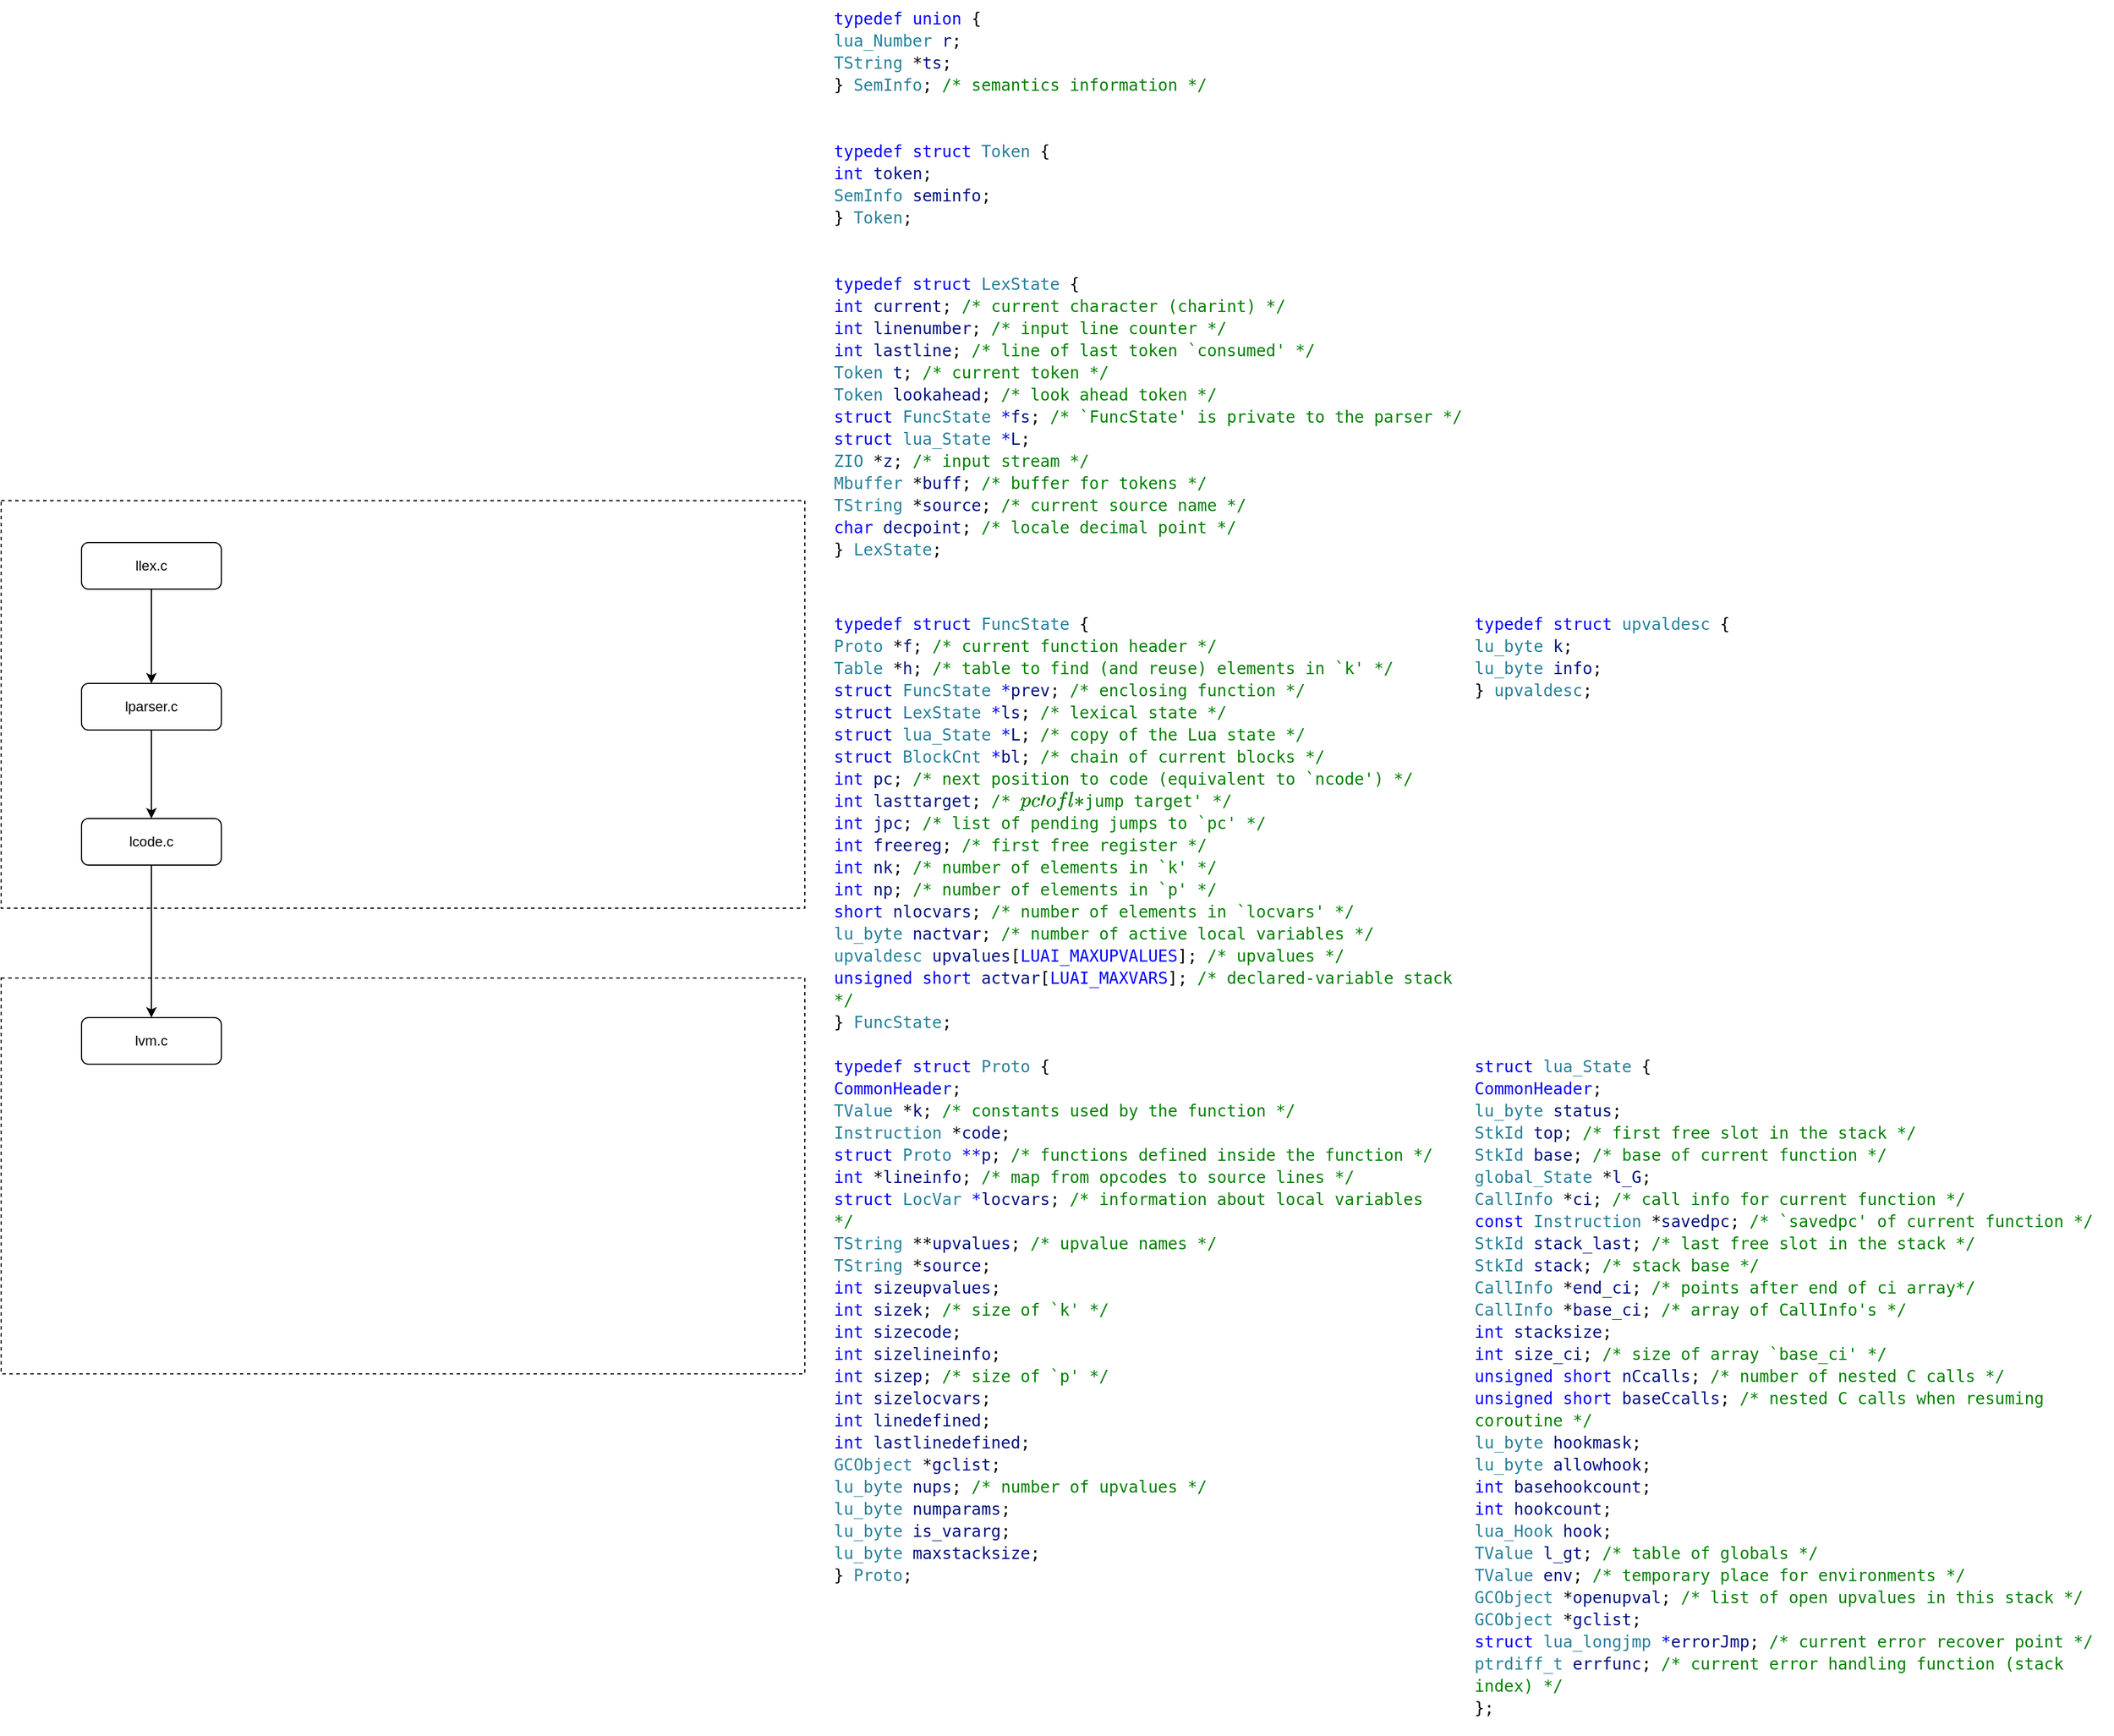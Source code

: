 <mxfile version="16.1.2" type="github">
  <diagram id="C5RBs43oDa-KdzZeNtuy" name="Page-1">
    <mxGraphModel dx="1683" dy="1909" grid="1" gridSize="10" guides="1" tooltips="1" connect="1" arrows="1" fold="1" page="1" pageScale="1" pageWidth="827" pageHeight="1169" math="0" shadow="0">
      <root>
        <mxCell id="WIyWlLk6GJQsqaUBKTNV-0" />
        <mxCell id="WIyWlLk6GJQsqaUBKTNV-1" parent="WIyWlLk6GJQsqaUBKTNV-0" />
        <mxCell id="2lAvKOUMsd0BDo9AGA82-0" value="" style="rounded=0;whiteSpace=wrap;html=1;dashed=1;fontSize=12;" vertex="1" parent="WIyWlLk6GJQsqaUBKTNV-1">
          <mxGeometry x="137" y="400" width="690" height="340" as="geometry" />
        </mxCell>
        <mxCell id="2lAvKOUMsd0BDo9AGA82-1" value="" style="rounded=0;whiteSpace=wrap;html=1;dashed=1;fontSize=12;" vertex="1" parent="WIyWlLk6GJQsqaUBKTNV-1">
          <mxGeometry x="137" y="-10" width="690" height="350" as="geometry" />
        </mxCell>
        <mxCell id="2lAvKOUMsd0BDo9AGA82-2" value="" style="edgeStyle=orthogonalEdgeStyle;rounded=0;orthogonalLoop=1;jettySize=auto;html=1;" edge="1" parent="WIyWlLk6GJQsqaUBKTNV-1" source="2lAvKOUMsd0BDo9AGA82-3" target="2lAvKOUMsd0BDo9AGA82-7">
          <mxGeometry relative="1" as="geometry" />
        </mxCell>
        <mxCell id="2lAvKOUMsd0BDo9AGA82-3" value="lparser.c" style="rounded=1;whiteSpace=wrap;html=1;fontSize=12;glass=0;strokeWidth=1;shadow=0;" vertex="1" parent="WIyWlLk6GJQsqaUBKTNV-1">
          <mxGeometry x="206" y="147" width="120" height="40" as="geometry" />
        </mxCell>
        <mxCell id="2lAvKOUMsd0BDo9AGA82-4" value="" style="edgeStyle=orthogonalEdgeStyle;rounded=0;orthogonalLoop=1;jettySize=auto;html=1;" edge="1" parent="WIyWlLk6GJQsqaUBKTNV-1" source="2lAvKOUMsd0BDo9AGA82-5" target="2lAvKOUMsd0BDo9AGA82-3">
          <mxGeometry relative="1" as="geometry" />
        </mxCell>
        <mxCell id="2lAvKOUMsd0BDo9AGA82-5" value="llex.c" style="rounded=1;whiteSpace=wrap;html=1;fontSize=12;glass=0;strokeWidth=1;shadow=0;" vertex="1" parent="WIyWlLk6GJQsqaUBKTNV-1">
          <mxGeometry x="206" y="26" width="120" height="40" as="geometry" />
        </mxCell>
        <mxCell id="2lAvKOUMsd0BDo9AGA82-6" value="" style="edgeStyle=orthogonalEdgeStyle;rounded=0;orthogonalLoop=1;jettySize=auto;html=1;" edge="1" parent="WIyWlLk6GJQsqaUBKTNV-1" source="2lAvKOUMsd0BDo9AGA82-7" target="2lAvKOUMsd0BDo9AGA82-9">
          <mxGeometry relative="1" as="geometry" />
        </mxCell>
        <mxCell id="2lAvKOUMsd0BDo9AGA82-7" value="lcode.c" style="rounded=1;whiteSpace=wrap;html=1;fontSize=12;glass=0;strokeWidth=1;shadow=0;" vertex="1" parent="WIyWlLk6GJQsqaUBKTNV-1">
          <mxGeometry x="206" y="263" width="120" height="40" as="geometry" />
        </mxCell>
        <mxCell id="2lAvKOUMsd0BDo9AGA82-9" value="lvm.c" style="rounded=1;whiteSpace=wrap;html=1;fontSize=12;glass=0;strokeWidth=1;shadow=0;" vertex="1" parent="WIyWlLk6GJQsqaUBKTNV-1">
          <mxGeometry x="206" y="434" width="120" height="40" as="geometry" />
        </mxCell>
        <mxCell id="2lAvKOUMsd0BDo9AGA82-21" value="&lt;meta charset=&quot;utf-8&quot;&gt;&lt;div style=&quot;color: rgb(0, 0, 0); background-color: rgb(255, 255, 255); font-family: &amp;quot;droid sans mono&amp;quot;, monospace, monospace, &amp;quot;droid sans fallback&amp;quot;; font-weight: normal; font-size: 14px; line-height: 19px;&quot;&gt;&lt;div&gt;&lt;span style=&quot;color: #0000ff&quot;&gt;typedef&lt;/span&gt;&lt;span style=&quot;color: #000000&quot;&gt; &lt;/span&gt;&lt;span style=&quot;color: #0000ff&quot;&gt;union&lt;/span&gt;&lt;span style=&quot;color: #000000&quot;&gt; {&lt;/span&gt;&lt;/div&gt;&lt;div&gt;&lt;span style=&quot;color: #000000&quot;&gt;  &lt;/span&gt;&lt;span style=&quot;color: #267f99&quot;&gt;lua_Number&lt;/span&gt;&lt;span style=&quot;color: #000000&quot;&gt; &lt;/span&gt;&lt;span style=&quot;color: #001080&quot;&gt;r&lt;/span&gt;&lt;span style=&quot;color: #000000&quot;&gt;;&lt;/span&gt;&lt;/div&gt;&lt;div&gt;&lt;span style=&quot;color: #000000&quot;&gt;  &lt;/span&gt;&lt;span style=&quot;color: #267f99&quot;&gt;TString&lt;/span&gt;&lt;span style=&quot;color: #000000&quot;&gt; *&lt;/span&gt;&lt;span style=&quot;color: #001080&quot;&gt;ts&lt;/span&gt;&lt;span style=&quot;color: #000000&quot;&gt;;&lt;/span&gt;&lt;/div&gt;&lt;div&gt;&lt;span style=&quot;color: #000000&quot;&gt;} &lt;/span&gt;&lt;span style=&quot;color: #267f99&quot;&gt;SemInfo&lt;/span&gt;&lt;span style=&quot;color: #000000&quot;&gt;;&lt;/span&gt;&lt;span style=&quot;color: #008000&quot;&gt;  /* semantics information */&lt;/span&gt;&lt;/div&gt;&lt;br&gt;&lt;br&gt;&lt;div&gt;&lt;span style=&quot;color: #0000ff&quot;&gt;typedef&lt;/span&gt;&lt;span style=&quot;color: #000000&quot;&gt; &lt;/span&gt;&lt;span style=&quot;color: #0000ff&quot;&gt;struct&lt;/span&gt;&lt;span style=&quot;color: #000000&quot;&gt; &lt;/span&gt;&lt;span style=&quot;color: #267f99&quot;&gt;Token&lt;/span&gt;&lt;span style=&quot;color: #000000&quot;&gt; {&lt;/span&gt;&lt;/div&gt;&lt;div&gt;&lt;span style=&quot;color: #000000&quot;&gt;  &lt;/span&gt;&lt;span style=&quot;color: #0000ff&quot;&gt;int&lt;/span&gt;&lt;span style=&quot;color: #000000&quot;&gt; &lt;/span&gt;&lt;span style=&quot;color: #001080&quot;&gt;token&lt;/span&gt;&lt;span style=&quot;color: #000000&quot;&gt;;&lt;/span&gt;&lt;/div&gt;&lt;div&gt;&lt;span style=&quot;color: #000000&quot;&gt;  &lt;/span&gt;&lt;span style=&quot;color: #267f99&quot;&gt;SemInfo&lt;/span&gt;&lt;span style=&quot;color: #000000&quot;&gt; &lt;/span&gt;&lt;span style=&quot;color: #001080&quot;&gt;seminfo&lt;/span&gt;&lt;span style=&quot;color: #000000&quot;&gt;;&lt;/span&gt;&lt;/div&gt;&lt;div&gt;&lt;span style=&quot;color: #000000&quot;&gt;} &lt;/span&gt;&lt;span style=&quot;color: #267f99&quot;&gt;Token&lt;/span&gt;&lt;span style=&quot;color: #000000&quot;&gt;;&lt;/span&gt;&lt;/div&gt;&lt;br&gt;&lt;br&gt;&lt;div&gt;&lt;span style=&quot;color: #0000ff&quot;&gt;typedef&lt;/span&gt;&lt;span style=&quot;color: #000000&quot;&gt; &lt;/span&gt;&lt;span style=&quot;color: #0000ff&quot;&gt;struct&lt;/span&gt;&lt;span style=&quot;color: #000000&quot;&gt; &lt;/span&gt;&lt;span style=&quot;color: #267f99&quot;&gt;LexState&lt;/span&gt;&lt;span style=&quot;color: #000000&quot;&gt; {&lt;/span&gt;&lt;/div&gt;&lt;div&gt;&lt;span style=&quot;color: #000000&quot;&gt;  &lt;/span&gt;&lt;span style=&quot;color: #0000ff&quot;&gt;int&lt;/span&gt;&lt;span style=&quot;color: #000000&quot;&gt; &lt;/span&gt;&lt;span style=&quot;color: #001080&quot;&gt;current&lt;/span&gt;&lt;span style=&quot;color: #000000&quot;&gt;;&lt;/span&gt;&lt;span style=&quot;color: #008000&quot;&gt;  /* current character (charint) */&lt;/span&gt;&lt;/div&gt;&lt;div&gt;&lt;span style=&quot;color: #000000&quot;&gt;  &lt;/span&gt;&lt;span style=&quot;color: #0000ff&quot;&gt;int&lt;/span&gt;&lt;span style=&quot;color: #000000&quot;&gt; &lt;/span&gt;&lt;span style=&quot;color: #001080&quot;&gt;linenumber&lt;/span&gt;&lt;span style=&quot;color: #000000&quot;&gt;;&lt;/span&gt;&lt;span style=&quot;color: #008000&quot;&gt;  /* input line counter */&lt;/span&gt;&lt;/div&gt;&lt;div&gt;&lt;span style=&quot;color: #000000&quot;&gt;  &lt;/span&gt;&lt;span style=&quot;color: #0000ff&quot;&gt;int&lt;/span&gt;&lt;span style=&quot;color: #000000&quot;&gt; &lt;/span&gt;&lt;span style=&quot;color: #001080&quot;&gt;lastline&lt;/span&gt;&lt;span style=&quot;color: #000000&quot;&gt;;&lt;/span&gt;&lt;span style=&quot;color: #008000&quot;&gt;  /* line of last token `consumed&#39; */&lt;/span&gt;&lt;/div&gt;&lt;div&gt;&lt;span style=&quot;color: #000000&quot;&gt;  &lt;/span&gt;&lt;span style=&quot;color: #267f99&quot;&gt;Token&lt;/span&gt;&lt;span style=&quot;color: #000000&quot;&gt; &lt;/span&gt;&lt;span style=&quot;color: #001080&quot;&gt;t&lt;/span&gt;&lt;span style=&quot;color: #000000&quot;&gt;;&lt;/span&gt;&lt;span style=&quot;color: #008000&quot;&gt;  /* current token */&lt;/span&gt;&lt;/div&gt;&lt;div&gt;&lt;span style=&quot;color: #000000&quot;&gt;  &lt;/span&gt;&lt;span style=&quot;color: #267f99&quot;&gt;Token&lt;/span&gt;&lt;span style=&quot;color: #000000&quot;&gt; &lt;/span&gt;&lt;span style=&quot;color: #001080&quot;&gt;lookahead&lt;/span&gt;&lt;span style=&quot;color: #000000&quot;&gt;;&lt;/span&gt;&lt;span style=&quot;color: #008000&quot;&gt;  /* look ahead token */&lt;/span&gt;&lt;/div&gt;&lt;div&gt;&lt;span style=&quot;color: #000000&quot;&gt;  &lt;/span&gt;&lt;span style=&quot;color: #0000ff&quot;&gt;struct&lt;/span&gt;&lt;span style=&quot;color: #000000&quot;&gt; &lt;/span&gt;&lt;span style=&quot;color: #267f99&quot;&gt;FuncState&lt;/span&gt;&lt;span style=&quot;color: #000000&quot;&gt; &lt;/span&gt;&lt;span style=&quot;color: #0000ff&quot;&gt;*&lt;/span&gt;&lt;span style=&quot;color: #001080&quot;&gt;fs&lt;/span&gt;&lt;span style=&quot;color: #000000&quot;&gt;;&lt;/span&gt;&lt;span style=&quot;color: #008000&quot;&gt;  /* `FuncState&#39; is private to the parser */&lt;/span&gt;&lt;/div&gt;&lt;div&gt;&lt;span style=&quot;color: #000000&quot;&gt;  &lt;/span&gt;&lt;span style=&quot;color: #0000ff&quot;&gt;struct&lt;/span&gt;&lt;span style=&quot;color: #000000&quot;&gt; &lt;/span&gt;&lt;span style=&quot;color: #267f99&quot;&gt;lua_State&lt;/span&gt;&lt;span style=&quot;color: #000000&quot;&gt; &lt;/span&gt;&lt;span style=&quot;color: #0000ff&quot;&gt;*&lt;/span&gt;&lt;span style=&quot;color: #001080&quot;&gt;L&lt;/span&gt;&lt;span style=&quot;color: #000000&quot;&gt;;&lt;/span&gt;&lt;/div&gt;&lt;div&gt;&lt;span style=&quot;color: #000000&quot;&gt;  &lt;/span&gt;&lt;span style=&quot;color: #267f99&quot;&gt;ZIO&lt;/span&gt;&lt;span style=&quot;color: #000000&quot;&gt; *&lt;/span&gt;&lt;span style=&quot;color: #001080&quot;&gt;z&lt;/span&gt;&lt;span style=&quot;color: #000000&quot;&gt;;&lt;/span&gt;&lt;span style=&quot;color: #008000&quot;&gt;  /* input stream */&lt;/span&gt;&lt;/div&gt;&lt;div&gt;&lt;span style=&quot;color: #000000&quot;&gt;  &lt;/span&gt;&lt;span style=&quot;color: #267f99&quot;&gt;Mbuffer&lt;/span&gt;&lt;span style=&quot;color: #000000&quot;&gt; *&lt;/span&gt;&lt;span style=&quot;color: #001080&quot;&gt;buff&lt;/span&gt;&lt;span style=&quot;color: #000000&quot;&gt;;&lt;/span&gt;&lt;span style=&quot;color: #008000&quot;&gt;  /* buffer for tokens */&lt;/span&gt;&lt;/div&gt;&lt;div&gt;&lt;span style=&quot;color: #000000&quot;&gt;  &lt;/span&gt;&lt;span style=&quot;color: #267f99&quot;&gt;TString&lt;/span&gt;&lt;span style=&quot;color: #000000&quot;&gt; *&lt;/span&gt;&lt;span style=&quot;color: #001080&quot;&gt;source&lt;/span&gt;&lt;span style=&quot;color: #000000&quot;&gt;;&lt;/span&gt;&lt;span style=&quot;color: #008000&quot;&gt;  /* current source name */&lt;/span&gt;&lt;/div&gt;&lt;div&gt;&lt;span style=&quot;color: #000000&quot;&gt;  &lt;/span&gt;&lt;span style=&quot;color: #0000ff&quot;&gt;char&lt;/span&gt;&lt;span style=&quot;color: #000000&quot;&gt; &lt;/span&gt;&lt;span style=&quot;color: #001080&quot;&gt;decpoint&lt;/span&gt;&lt;span style=&quot;color: #000000&quot;&gt;;&lt;/span&gt;&lt;span style=&quot;color: #008000&quot;&gt;  /* locale decimal point */&lt;/span&gt;&lt;/div&gt;&lt;div&gt;&lt;span style=&quot;color: #000000&quot;&gt;} &lt;/span&gt;&lt;span style=&quot;color: #267f99&quot;&gt;LexState&lt;/span&gt;&lt;span style=&quot;color: #000000&quot;&gt;;&lt;/span&gt;&lt;/div&gt;&lt;/div&gt;" style="text;whiteSpace=wrap;html=1;" vertex="1" parent="WIyWlLk6GJQsqaUBKTNV-1">
          <mxGeometry x="850" y="-440" width="550" height="490" as="geometry" />
        </mxCell>
        <mxCell id="2lAvKOUMsd0BDo9AGA82-22" value="&lt;meta charset=&quot;utf-8&quot;&gt;&lt;div style=&quot;color: rgb(0, 0, 0); background-color: rgb(255, 255, 255); font-family: &amp;quot;droid sans mono&amp;quot;, monospace, monospace, &amp;quot;droid sans fallback&amp;quot;; font-weight: normal; font-size: 14px; line-height: 19px;&quot;&gt;&lt;div&gt;&lt;span style=&quot;color: #0000ff&quot;&gt;typedef&lt;/span&gt;&lt;span style=&quot;color: #000000&quot;&gt; &lt;/span&gt;&lt;span style=&quot;color: #0000ff&quot;&gt;struct&lt;/span&gt;&lt;span style=&quot;color: #000000&quot;&gt; &lt;/span&gt;&lt;span style=&quot;color: #267f99&quot;&gt;FuncState&lt;/span&gt;&lt;span style=&quot;color: #000000&quot;&gt; {&lt;/span&gt;&lt;/div&gt;&lt;div&gt;&lt;span style=&quot;color: #000000&quot;&gt;  &lt;/span&gt;&lt;span style=&quot;color: #267f99&quot;&gt;Proto&lt;/span&gt;&lt;span style=&quot;color: #000000&quot;&gt; *&lt;/span&gt;&lt;span style=&quot;color: #001080&quot;&gt;f&lt;/span&gt;&lt;span style=&quot;color: #000000&quot;&gt;;&lt;/span&gt;&lt;span style=&quot;color: #008000&quot;&gt;  /* current function header */&lt;/span&gt;&lt;/div&gt;&lt;div&gt;&lt;span style=&quot;color: #000000&quot;&gt;  &lt;/span&gt;&lt;span style=&quot;color: #267f99&quot;&gt;Table&lt;/span&gt;&lt;span style=&quot;color: #000000&quot;&gt; *&lt;/span&gt;&lt;span style=&quot;color: #001080&quot;&gt;h&lt;/span&gt;&lt;span style=&quot;color: #000000&quot;&gt;;&lt;/span&gt;&lt;span style=&quot;color: #008000&quot;&gt;  /* table to find (and reuse) elements in `k&#39; */&lt;/span&gt;&lt;/div&gt;&lt;div&gt;&lt;span style=&quot;color: #000000&quot;&gt;  &lt;/span&gt;&lt;span style=&quot;color: #0000ff&quot;&gt;struct&lt;/span&gt;&lt;span style=&quot;color: #000000&quot;&gt; &lt;/span&gt;&lt;span style=&quot;color: #267f99&quot;&gt;FuncState&lt;/span&gt;&lt;span style=&quot;color: #000000&quot;&gt; &lt;/span&gt;&lt;span style=&quot;color: #0000ff&quot;&gt;*&lt;/span&gt;&lt;span style=&quot;color: #001080&quot;&gt;prev&lt;/span&gt;&lt;span style=&quot;color: #000000&quot;&gt;;&lt;/span&gt;&lt;span style=&quot;color: #008000&quot;&gt;  /* enclosing function */&lt;/span&gt;&lt;/div&gt;&lt;div&gt;&lt;span style=&quot;color: #000000&quot;&gt;  &lt;/span&gt;&lt;span style=&quot;color: #0000ff&quot;&gt;struct&lt;/span&gt;&lt;span style=&quot;color: #000000&quot;&gt; &lt;/span&gt;&lt;span style=&quot;color: #267f99&quot;&gt;LexState&lt;/span&gt;&lt;span style=&quot;color: #000000&quot;&gt; &lt;/span&gt;&lt;span style=&quot;color: #0000ff&quot;&gt;*&lt;/span&gt;&lt;span style=&quot;color: #001080&quot;&gt;ls&lt;/span&gt;&lt;span style=&quot;color: #000000&quot;&gt;;&lt;/span&gt;&lt;span style=&quot;color: #008000&quot;&gt;  /* lexical state */&lt;/span&gt;&lt;/div&gt;&lt;div&gt;&lt;span style=&quot;color: #000000&quot;&gt;  &lt;/span&gt;&lt;span style=&quot;color: #0000ff&quot;&gt;struct&lt;/span&gt;&lt;span style=&quot;color: #000000&quot;&gt; &lt;/span&gt;&lt;span style=&quot;color: #267f99&quot;&gt;lua_State&lt;/span&gt;&lt;span style=&quot;color: #000000&quot;&gt; &lt;/span&gt;&lt;span style=&quot;color: #0000ff&quot;&gt;*&lt;/span&gt;&lt;span style=&quot;color: #001080&quot;&gt;L&lt;/span&gt;&lt;span style=&quot;color: #000000&quot;&gt;;&lt;/span&gt;&lt;span style=&quot;color: #008000&quot;&gt;  /* copy of the Lua state */&lt;/span&gt;&lt;/div&gt;&lt;div&gt;&lt;span style=&quot;color: #000000&quot;&gt;  &lt;/span&gt;&lt;span style=&quot;color: #0000ff&quot;&gt;struct&lt;/span&gt;&lt;span style=&quot;color: #000000&quot;&gt; &lt;/span&gt;&lt;span style=&quot;color: #267f99&quot;&gt;BlockCnt&lt;/span&gt;&lt;span style=&quot;color: #000000&quot;&gt; &lt;/span&gt;&lt;span style=&quot;color: #0000ff&quot;&gt;*&lt;/span&gt;&lt;span style=&quot;color: #001080&quot;&gt;bl&lt;/span&gt;&lt;span style=&quot;color: #000000&quot;&gt;;&lt;/span&gt;&lt;span style=&quot;color: #008000&quot;&gt;  /* chain of current blocks */&lt;/span&gt;&lt;/div&gt;&lt;div&gt;&lt;span style=&quot;color: #000000&quot;&gt;  &lt;/span&gt;&lt;span style=&quot;color: #0000ff&quot;&gt;int&lt;/span&gt;&lt;span style=&quot;color: #000000&quot;&gt; &lt;/span&gt;&lt;span style=&quot;color: #001080&quot;&gt;pc&lt;/span&gt;&lt;span style=&quot;color: #000000&quot;&gt;;&lt;/span&gt;&lt;span style=&quot;color: #008000&quot;&gt;  /* next position to code (equivalent to `ncode&#39;) */&lt;/span&gt;&lt;/div&gt;&lt;div&gt;&lt;span style=&quot;color: #000000&quot;&gt;  &lt;/span&gt;&lt;span style=&quot;color: #0000ff&quot;&gt;int&lt;/span&gt;&lt;span style=&quot;color: #000000&quot;&gt; &lt;/span&gt;&lt;span style=&quot;color: #001080&quot;&gt;lasttarget&lt;/span&gt;&lt;span style=&quot;color: #000000&quot;&gt;;&lt;/span&gt;&lt;span style=&quot;color: #008000&quot;&gt;   /* `pc&#39; of last `jump target&#39; */&lt;/span&gt;&lt;/div&gt;&lt;div&gt;&lt;span style=&quot;color: #000000&quot;&gt;  &lt;/span&gt;&lt;span style=&quot;color: #0000ff&quot;&gt;int&lt;/span&gt;&lt;span style=&quot;color: #000000&quot;&gt; &lt;/span&gt;&lt;span style=&quot;color: #001080&quot;&gt;jpc&lt;/span&gt;&lt;span style=&quot;color: #000000&quot;&gt;;&lt;/span&gt;&lt;span style=&quot;color: #008000&quot;&gt;  /* list of pending jumps to `pc&#39; */&lt;/span&gt;&lt;/div&gt;&lt;div&gt;&lt;span style=&quot;color: #000000&quot;&gt;  &lt;/span&gt;&lt;span style=&quot;color: #0000ff&quot;&gt;int&lt;/span&gt;&lt;span style=&quot;color: #000000&quot;&gt; &lt;/span&gt;&lt;span style=&quot;color: #001080&quot;&gt;freereg&lt;/span&gt;&lt;span style=&quot;color: #000000&quot;&gt;;&lt;/span&gt;&lt;span style=&quot;color: #008000&quot;&gt;  /* first free register */&lt;/span&gt;&lt;/div&gt;&lt;div&gt;&lt;span style=&quot;color: #000000&quot;&gt;  &lt;/span&gt;&lt;span style=&quot;color: #0000ff&quot;&gt;int&lt;/span&gt;&lt;span style=&quot;color: #000000&quot;&gt; &lt;/span&gt;&lt;span style=&quot;color: #001080&quot;&gt;nk&lt;/span&gt;&lt;span style=&quot;color: #000000&quot;&gt;;&lt;/span&gt;&lt;span style=&quot;color: #008000&quot;&gt;  /* number of elements in `k&#39; */&lt;/span&gt;&lt;/div&gt;&lt;div&gt;&lt;span style=&quot;color: #000000&quot;&gt;  &lt;/span&gt;&lt;span style=&quot;color: #0000ff&quot;&gt;int&lt;/span&gt;&lt;span style=&quot;color: #000000&quot;&gt; &lt;/span&gt;&lt;span style=&quot;color: #001080&quot;&gt;np&lt;/span&gt;&lt;span style=&quot;color: #000000&quot;&gt;;&lt;/span&gt;&lt;span style=&quot;color: #008000&quot;&gt;  /* number of elements in `p&#39; */&lt;/span&gt;&lt;/div&gt;&lt;div&gt;&lt;span style=&quot;color: #000000&quot;&gt;  &lt;/span&gt;&lt;span style=&quot;color: #0000ff&quot;&gt;short&lt;/span&gt;&lt;span style=&quot;color: #000000&quot;&gt; &lt;/span&gt;&lt;span style=&quot;color: #001080&quot;&gt;nlocvars&lt;/span&gt;&lt;span style=&quot;color: #000000&quot;&gt;;&lt;/span&gt;&lt;span style=&quot;color: #008000&quot;&gt;  /* number of elements in `locvars&#39; */&lt;/span&gt;&lt;/div&gt;&lt;div&gt;&lt;span style=&quot;color: #000000&quot;&gt;  &lt;/span&gt;&lt;span style=&quot;color: #267f99&quot;&gt;lu_byte&lt;/span&gt;&lt;span style=&quot;color: #000000&quot;&gt; &lt;/span&gt;&lt;span style=&quot;color: #001080&quot;&gt;nactvar&lt;/span&gt;&lt;span style=&quot;color: #000000&quot;&gt;;&lt;/span&gt;&lt;span style=&quot;color: #008000&quot;&gt;  /* number of active local variables */&lt;/span&gt;&lt;/div&gt;&lt;div&gt;&lt;span style=&quot;color: #000000&quot;&gt;  &lt;/span&gt;&lt;span style=&quot;color: #267f99&quot;&gt;upvaldesc&lt;/span&gt;&lt;span style=&quot;color: #000000&quot;&gt; &lt;/span&gt;&lt;span style=&quot;color: #001080&quot;&gt;upvalues&lt;/span&gt;&lt;span style=&quot;color: #000000&quot;&gt;[&lt;/span&gt;&lt;span style=&quot;color: #0000ff&quot;&gt;LUAI_MAXUPVALUES&lt;/span&gt;&lt;span style=&quot;color: #000000&quot;&gt;];&lt;/span&gt;&lt;span style=&quot;color: #008000&quot;&gt;  /* upvalues */&lt;/span&gt;&lt;/div&gt;&lt;div&gt;&lt;span style=&quot;color: #000000&quot;&gt;  &lt;/span&gt;&lt;span style=&quot;color: #0000ff&quot;&gt;unsigned&lt;/span&gt;&lt;span style=&quot;color: #000000&quot;&gt; &lt;/span&gt;&lt;span style=&quot;color: #0000ff&quot;&gt;short&lt;/span&gt;&lt;span style=&quot;color: #000000&quot;&gt; &lt;/span&gt;&lt;span style=&quot;color: #001080&quot;&gt;actvar&lt;/span&gt;&lt;span style=&quot;color: #000000&quot;&gt;[&lt;/span&gt;&lt;span style=&quot;color: #0000ff&quot;&gt;LUAI_MAXVARS&lt;/span&gt;&lt;span style=&quot;color: #000000&quot;&gt;];&lt;/span&gt;&lt;span style=&quot;color: #008000&quot;&gt;  /* declared-variable stack */&lt;/span&gt;&lt;/div&gt;&lt;div&gt;&lt;span style=&quot;color: #000000&quot;&gt;} &lt;/span&gt;&lt;span style=&quot;color: #267f99&quot;&gt;FuncState&lt;/span&gt;&lt;span style=&quot;color: #000000&quot;&gt;;&lt;/span&gt;&lt;/div&gt;&lt;/div&gt;" style="text;whiteSpace=wrap;html=1;" vertex="1" parent="WIyWlLk6GJQsqaUBKTNV-1">
          <mxGeometry x="850" y="80" width="550" height="380" as="geometry" />
        </mxCell>
        <mxCell id="2lAvKOUMsd0BDo9AGA82-23" value="&lt;meta charset=&quot;utf-8&quot;&gt;&lt;div style=&quot;color: rgb(0, 0, 0); background-color: rgb(255, 255, 255); font-family: &amp;quot;droid sans mono&amp;quot;, monospace, monospace, &amp;quot;droid sans fallback&amp;quot;; font-weight: normal; font-size: 14px; line-height: 19px;&quot;&gt;&lt;div&gt;&lt;span style=&quot;color: #0000ff&quot;&gt;typedef&lt;/span&gt;&lt;span style=&quot;color: #000000&quot;&gt; &lt;/span&gt;&lt;span style=&quot;color: #0000ff&quot;&gt;struct&lt;/span&gt;&lt;span style=&quot;color: #000000&quot;&gt; &lt;/span&gt;&lt;span style=&quot;color: #267f99&quot;&gt;Proto&lt;/span&gt;&lt;span style=&quot;color: #000000&quot;&gt; {&lt;/span&gt;&lt;/div&gt;&lt;div&gt;&lt;span style=&quot;color: #000000&quot;&gt;  &lt;/span&gt;&lt;span style=&quot;color: #0000ff&quot;&gt;CommonHeader&lt;/span&gt;&lt;span style=&quot;color: #000000&quot;&gt;;&lt;/span&gt;&lt;/div&gt;&lt;div&gt;&lt;span style=&quot;color: #000000&quot;&gt;  &lt;/span&gt;&lt;span style=&quot;color: #267f99&quot;&gt;TValue&lt;/span&gt;&lt;span style=&quot;color: #000000&quot;&gt; *&lt;/span&gt;&lt;span style=&quot;color: #001080&quot;&gt;k&lt;/span&gt;&lt;span style=&quot;color: #000000&quot;&gt;;&lt;/span&gt;&lt;span style=&quot;color: #008000&quot;&gt;  /* constants used by the function */&lt;/span&gt;&lt;/div&gt;&lt;div&gt;&lt;span style=&quot;color: #000000&quot;&gt;  &lt;/span&gt;&lt;span style=&quot;color: #267f99&quot;&gt;Instruction&lt;/span&gt;&lt;span style=&quot;color: #000000&quot;&gt; *&lt;/span&gt;&lt;span style=&quot;color: #001080&quot;&gt;code&lt;/span&gt;&lt;span style=&quot;color: #000000&quot;&gt;;&lt;/span&gt;&lt;/div&gt;&lt;div&gt;&lt;span style=&quot;color: #000000&quot;&gt;  &lt;/span&gt;&lt;span style=&quot;color: #0000ff&quot;&gt;struct&lt;/span&gt;&lt;span style=&quot;color: #000000&quot;&gt; &lt;/span&gt;&lt;span style=&quot;color: #267f99&quot;&gt;Proto&lt;/span&gt;&lt;span style=&quot;color: #000000&quot;&gt; &lt;/span&gt;&lt;span style=&quot;color: #0000ff&quot;&gt;**&lt;/span&gt;&lt;span style=&quot;color: #001080&quot;&gt;p&lt;/span&gt;&lt;span style=&quot;color: #000000&quot;&gt;;&lt;/span&gt;&lt;span style=&quot;color: #008000&quot;&gt;  /* functions defined inside the function */&lt;/span&gt;&lt;/div&gt;&lt;div&gt;&lt;span style=&quot;color: #000000&quot;&gt;  &lt;/span&gt;&lt;span style=&quot;color: #0000ff&quot;&gt;int&lt;/span&gt;&lt;span style=&quot;color: #000000&quot;&gt; *&lt;/span&gt;&lt;span style=&quot;color: #001080&quot;&gt;lineinfo&lt;/span&gt;&lt;span style=&quot;color: #000000&quot;&gt;;&lt;/span&gt;&lt;span style=&quot;color: #008000&quot;&gt;  /* map from opcodes to source lines */&lt;/span&gt;&lt;/div&gt;&lt;div&gt;&lt;span style=&quot;color: #000000&quot;&gt;  &lt;/span&gt;&lt;span style=&quot;color: #0000ff&quot;&gt;struct&lt;/span&gt;&lt;span style=&quot;color: #000000&quot;&gt; &lt;/span&gt;&lt;span style=&quot;color: #267f99&quot;&gt;LocVar&lt;/span&gt;&lt;span style=&quot;color: #000000&quot;&gt; &lt;/span&gt;&lt;span style=&quot;color: #0000ff&quot;&gt;*&lt;/span&gt;&lt;span style=&quot;color: #001080&quot;&gt;locvars&lt;/span&gt;&lt;span style=&quot;color: #000000&quot;&gt;;&lt;/span&gt;&lt;span style=&quot;color: #008000&quot;&gt;  /* information about local variables */&lt;/span&gt;&lt;/div&gt;&lt;div&gt;&lt;span style=&quot;color: #000000&quot;&gt;  &lt;/span&gt;&lt;span style=&quot;color: #267f99&quot;&gt;TString&lt;/span&gt;&lt;span style=&quot;color: #000000&quot;&gt; **&lt;/span&gt;&lt;span style=&quot;color: #001080&quot;&gt;upvalues&lt;/span&gt;&lt;span style=&quot;color: #000000&quot;&gt;;&lt;/span&gt;&lt;span style=&quot;color: #008000&quot;&gt;  /* upvalue names */&lt;/span&gt;&lt;/div&gt;&lt;div&gt;&lt;span style=&quot;color: #000000&quot;&gt;  &lt;/span&gt;&lt;span style=&quot;color: #267f99&quot;&gt;TString&lt;/span&gt;&lt;span style=&quot;color: #000000&quot;&gt;  *&lt;/span&gt;&lt;span style=&quot;color: #001080&quot;&gt;source&lt;/span&gt;&lt;span style=&quot;color: #000000&quot;&gt;;&lt;/span&gt;&lt;/div&gt;&lt;div&gt;&lt;span style=&quot;color: #000000&quot;&gt;  &lt;/span&gt;&lt;span style=&quot;color: #0000ff&quot;&gt;int&lt;/span&gt;&lt;span style=&quot;color: #000000&quot;&gt; &lt;/span&gt;&lt;span style=&quot;color: #001080&quot;&gt;sizeupvalues&lt;/span&gt;&lt;span style=&quot;color: #000000&quot;&gt;;&lt;/span&gt;&lt;/div&gt;&lt;div&gt;&lt;span style=&quot;color: #000000&quot;&gt;  &lt;/span&gt;&lt;span style=&quot;color: #0000ff&quot;&gt;int&lt;/span&gt;&lt;span style=&quot;color: #000000&quot;&gt; &lt;/span&gt;&lt;span style=&quot;color: #001080&quot;&gt;sizek&lt;/span&gt;&lt;span style=&quot;color: #000000&quot;&gt;;&lt;/span&gt;&lt;span style=&quot;color: #008000&quot;&gt;  /* size of `k&#39; */&lt;/span&gt;&lt;/div&gt;&lt;div&gt;&lt;span style=&quot;color: #000000&quot;&gt;  &lt;/span&gt;&lt;span style=&quot;color: #0000ff&quot;&gt;int&lt;/span&gt;&lt;span style=&quot;color: #000000&quot;&gt; &lt;/span&gt;&lt;span style=&quot;color: #001080&quot;&gt;sizecode&lt;/span&gt;&lt;span style=&quot;color: #000000&quot;&gt;;&lt;/span&gt;&lt;/div&gt;&lt;div&gt;&lt;span style=&quot;color: #000000&quot;&gt;  &lt;/span&gt;&lt;span style=&quot;color: #0000ff&quot;&gt;int&lt;/span&gt;&lt;span style=&quot;color: #000000&quot;&gt; &lt;/span&gt;&lt;span style=&quot;color: #001080&quot;&gt;sizelineinfo&lt;/span&gt;&lt;span style=&quot;color: #000000&quot;&gt;;&lt;/span&gt;&lt;/div&gt;&lt;div&gt;&lt;span style=&quot;color: #000000&quot;&gt;  &lt;/span&gt;&lt;span style=&quot;color: #0000ff&quot;&gt;int&lt;/span&gt;&lt;span style=&quot;color: #000000&quot;&gt; &lt;/span&gt;&lt;span style=&quot;color: #001080&quot;&gt;sizep&lt;/span&gt;&lt;span style=&quot;color: #000000&quot;&gt;;&lt;/span&gt;&lt;span style=&quot;color: #008000&quot;&gt;  /* size of `p&#39; */&lt;/span&gt;&lt;/div&gt;&lt;div&gt;&lt;span style=&quot;color: #000000&quot;&gt;  &lt;/span&gt;&lt;span style=&quot;color: #0000ff&quot;&gt;int&lt;/span&gt;&lt;span style=&quot;color: #000000&quot;&gt; &lt;/span&gt;&lt;span style=&quot;color: #001080&quot;&gt;sizelocvars&lt;/span&gt;&lt;span style=&quot;color: #000000&quot;&gt;;&lt;/span&gt;&lt;/div&gt;&lt;div&gt;&lt;span style=&quot;color: #000000&quot;&gt;  &lt;/span&gt;&lt;span style=&quot;color: #0000ff&quot;&gt;int&lt;/span&gt;&lt;span style=&quot;color: #000000&quot;&gt; &lt;/span&gt;&lt;span style=&quot;color: #001080&quot;&gt;linedefined&lt;/span&gt;&lt;span style=&quot;color: #000000&quot;&gt;;&lt;/span&gt;&lt;/div&gt;&lt;div&gt;&lt;span style=&quot;color: #000000&quot;&gt;  &lt;/span&gt;&lt;span style=&quot;color: #0000ff&quot;&gt;int&lt;/span&gt;&lt;span style=&quot;color: #000000&quot;&gt; &lt;/span&gt;&lt;span style=&quot;color: #001080&quot;&gt;lastlinedefined&lt;/span&gt;&lt;span style=&quot;color: #000000&quot;&gt;;&lt;/span&gt;&lt;/div&gt;&lt;div&gt;&lt;span style=&quot;color: #000000&quot;&gt;  &lt;/span&gt;&lt;span style=&quot;color: #267f99&quot;&gt;GCObject&lt;/span&gt;&lt;span style=&quot;color: #000000&quot;&gt; *&lt;/span&gt;&lt;span style=&quot;color: #001080&quot;&gt;gclist&lt;/span&gt;&lt;span style=&quot;color: #000000&quot;&gt;;&lt;/span&gt;&lt;/div&gt;&lt;div&gt;&lt;span style=&quot;color: #000000&quot;&gt;  &lt;/span&gt;&lt;span style=&quot;color: #267f99&quot;&gt;lu_byte&lt;/span&gt;&lt;span style=&quot;color: #000000&quot;&gt; &lt;/span&gt;&lt;span style=&quot;color: #001080&quot;&gt;nups&lt;/span&gt;&lt;span style=&quot;color: #000000&quot;&gt;;&lt;/span&gt;&lt;span style=&quot;color: #008000&quot;&gt;  /* number of upvalues */&lt;/span&gt;&lt;/div&gt;&lt;div&gt;&lt;span style=&quot;color: #000000&quot;&gt;  &lt;/span&gt;&lt;span style=&quot;color: #267f99&quot;&gt;lu_byte&lt;/span&gt;&lt;span style=&quot;color: #000000&quot;&gt; &lt;/span&gt;&lt;span style=&quot;color: #001080&quot;&gt;numparams&lt;/span&gt;&lt;span style=&quot;color: #000000&quot;&gt;;&lt;/span&gt;&lt;/div&gt;&lt;div&gt;&lt;span style=&quot;color: #000000&quot;&gt;  &lt;/span&gt;&lt;span style=&quot;color: #267f99&quot;&gt;lu_byte&lt;/span&gt;&lt;span style=&quot;color: #000000&quot;&gt; &lt;/span&gt;&lt;span style=&quot;color: #001080&quot;&gt;is_vararg&lt;/span&gt;&lt;span style=&quot;color: #000000&quot;&gt;;&lt;/span&gt;&lt;/div&gt;&lt;div&gt;&lt;span style=&quot;color: #000000&quot;&gt;  &lt;/span&gt;&lt;span style=&quot;color: #267f99&quot;&gt;lu_byte&lt;/span&gt;&lt;span style=&quot;color: #000000&quot;&gt; &lt;/span&gt;&lt;span style=&quot;color: #001080&quot;&gt;maxstacksize&lt;/span&gt;&lt;span style=&quot;color: #000000&quot;&gt;;&lt;/span&gt;&lt;/div&gt;&lt;div&gt;&lt;span style=&quot;color: #000000&quot;&gt;} &lt;/span&gt;&lt;span style=&quot;color: #267f99&quot;&gt;Proto&lt;/span&gt;&lt;span style=&quot;color: #000000&quot;&gt;;&lt;/span&gt;&lt;/div&gt;&lt;/div&gt;" style="text;whiteSpace=wrap;html=1;" vertex="1" parent="WIyWlLk6GJQsqaUBKTNV-1">
          <mxGeometry x="850" y="460" width="530" height="450" as="geometry" />
        </mxCell>
        <mxCell id="2lAvKOUMsd0BDo9AGA82-24" value="&lt;meta charset=&quot;utf-8&quot;&gt;&lt;div style=&quot;color: rgb(0, 0, 0); background-color: rgb(255, 255, 255); font-family: &amp;quot;droid sans mono&amp;quot;, monospace, monospace, &amp;quot;droid sans fallback&amp;quot;; font-weight: normal; font-size: 14px; line-height: 19px;&quot;&gt;&lt;div&gt;&lt;span style=&quot;color: #0000ff&quot;&gt;struct&lt;/span&gt;&lt;span style=&quot;color: #000000&quot;&gt; &lt;/span&gt;&lt;span style=&quot;color: #267f99&quot;&gt;lua_State&lt;/span&gt;&lt;span style=&quot;color: #000000&quot;&gt; {&lt;/span&gt;&lt;/div&gt;&lt;div&gt;&lt;span style=&quot;color: #000000&quot;&gt;  &lt;/span&gt;&lt;span style=&quot;color: #0000ff&quot;&gt;CommonHeader&lt;/span&gt;&lt;span style=&quot;color: #000000&quot;&gt;;&lt;/span&gt;&lt;/div&gt;&lt;div&gt;&lt;span style=&quot;color: #000000&quot;&gt;  &lt;/span&gt;&lt;span style=&quot;color: #267f99&quot;&gt;lu_byte&lt;/span&gt;&lt;span style=&quot;color: #000000&quot;&gt; &lt;/span&gt;&lt;span style=&quot;color: #001080&quot;&gt;status&lt;/span&gt;&lt;span style=&quot;color: #000000&quot;&gt;;&lt;/span&gt;&lt;/div&gt;&lt;div&gt;&lt;span style=&quot;color: #000000&quot;&gt;  &lt;/span&gt;&lt;span style=&quot;color: #267f99&quot;&gt;StkId&lt;/span&gt;&lt;span style=&quot;color: #000000&quot;&gt; &lt;/span&gt;&lt;span style=&quot;color: #001080&quot;&gt;top&lt;/span&gt;&lt;span style=&quot;color: #000000&quot;&gt;;&lt;/span&gt;&lt;span style=&quot;color: #008000&quot;&gt;  /* first free slot in the stack */&lt;/span&gt;&lt;/div&gt;&lt;div&gt;&lt;span style=&quot;color: #000000&quot;&gt;  &lt;/span&gt;&lt;span style=&quot;color: #267f99&quot;&gt;StkId&lt;/span&gt;&lt;span style=&quot;color: #000000&quot;&gt; &lt;/span&gt;&lt;span style=&quot;color: #001080&quot;&gt;base&lt;/span&gt;&lt;span style=&quot;color: #000000&quot;&gt;;&lt;/span&gt;&lt;span style=&quot;color: #008000&quot;&gt;  /* base of current function */&lt;/span&gt;&lt;/div&gt;&lt;div&gt;&lt;span style=&quot;color: #000000&quot;&gt;  &lt;/span&gt;&lt;span style=&quot;color: #267f99&quot;&gt;global_State&lt;/span&gt;&lt;span style=&quot;color: #000000&quot;&gt; *&lt;/span&gt;&lt;span style=&quot;color: #001080&quot;&gt;l_G&lt;/span&gt;&lt;span style=&quot;color: #000000&quot;&gt;;&lt;/span&gt;&lt;/div&gt;&lt;div&gt;&lt;span style=&quot;color: #000000&quot;&gt;  &lt;/span&gt;&lt;span style=&quot;color: #267f99&quot;&gt;CallInfo&lt;/span&gt;&lt;span style=&quot;color: #000000&quot;&gt; *&lt;/span&gt;&lt;span style=&quot;color: #001080&quot;&gt;ci&lt;/span&gt;&lt;span style=&quot;color: #000000&quot;&gt;;&lt;/span&gt;&lt;span style=&quot;color: #008000&quot;&gt;  /* call info for current function */&lt;/span&gt;&lt;/div&gt;&lt;div&gt;&lt;span style=&quot;color: #000000&quot;&gt;  &lt;/span&gt;&lt;span style=&quot;color: #0000ff&quot;&gt;const&lt;/span&gt;&lt;span style=&quot;color: #000000&quot;&gt; &lt;/span&gt;&lt;span style=&quot;color: #267f99&quot;&gt;Instruction&lt;/span&gt;&lt;span style=&quot;color: #000000&quot;&gt; *&lt;/span&gt;&lt;span style=&quot;color: #001080&quot;&gt;savedpc&lt;/span&gt;&lt;span style=&quot;color: #000000&quot;&gt;;&lt;/span&gt;&lt;span style=&quot;color: #008000&quot;&gt;  /* `savedpc&#39; of current function */&lt;/span&gt;&lt;/div&gt;&lt;div&gt;&lt;span style=&quot;color: #000000&quot;&gt;  &lt;/span&gt;&lt;span style=&quot;color: #267f99&quot;&gt;StkId&lt;/span&gt;&lt;span style=&quot;color: #000000&quot;&gt; &lt;/span&gt;&lt;span style=&quot;color: #001080&quot;&gt;stack_last&lt;/span&gt;&lt;span style=&quot;color: #000000&quot;&gt;;&lt;/span&gt;&lt;span style=&quot;color: #008000&quot;&gt;  /* last free slot in the stack */&lt;/span&gt;&lt;/div&gt;&lt;div&gt;&lt;span style=&quot;color: #000000&quot;&gt;  &lt;/span&gt;&lt;span style=&quot;color: #267f99&quot;&gt;StkId&lt;/span&gt;&lt;span style=&quot;color: #000000&quot;&gt; &lt;/span&gt;&lt;span style=&quot;color: #001080&quot;&gt;stack&lt;/span&gt;&lt;span style=&quot;color: #000000&quot;&gt;;&lt;/span&gt;&lt;span style=&quot;color: #008000&quot;&gt;  /* stack base */&lt;/span&gt;&lt;/div&gt;&lt;div&gt;&lt;span style=&quot;color: #000000&quot;&gt;  &lt;/span&gt;&lt;span style=&quot;color: #267f99&quot;&gt;CallInfo&lt;/span&gt;&lt;span style=&quot;color: #000000&quot;&gt; *&lt;/span&gt;&lt;span style=&quot;color: #001080&quot;&gt;end_ci&lt;/span&gt;&lt;span style=&quot;color: #000000&quot;&gt;;&lt;/span&gt;&lt;span style=&quot;color: #008000&quot;&gt;  /* points after end of ci array*/&lt;/span&gt;&lt;/div&gt;&lt;div&gt;&lt;span style=&quot;color: #000000&quot;&gt;  &lt;/span&gt;&lt;span style=&quot;color: #267f99&quot;&gt;CallInfo&lt;/span&gt;&lt;span style=&quot;color: #000000&quot;&gt; *&lt;/span&gt;&lt;span style=&quot;color: #001080&quot;&gt;base_ci&lt;/span&gt;&lt;span style=&quot;color: #000000&quot;&gt;;&lt;/span&gt;&lt;span style=&quot;color: #008000&quot;&gt;  /* array of CallInfo&#39;s */&lt;/span&gt;&lt;/div&gt;&lt;div&gt;&lt;span style=&quot;color: #000000&quot;&gt;  &lt;/span&gt;&lt;span style=&quot;color: #0000ff&quot;&gt;int&lt;/span&gt;&lt;span style=&quot;color: #000000&quot;&gt; &lt;/span&gt;&lt;span style=&quot;color: #001080&quot;&gt;stacksize&lt;/span&gt;&lt;span style=&quot;color: #000000&quot;&gt;;&lt;/span&gt;&lt;/div&gt;&lt;div&gt;&lt;span style=&quot;color: #000000&quot;&gt;  &lt;/span&gt;&lt;span style=&quot;color: #0000ff&quot;&gt;int&lt;/span&gt;&lt;span style=&quot;color: #000000&quot;&gt; &lt;/span&gt;&lt;span style=&quot;color: #001080&quot;&gt;size_ci&lt;/span&gt;&lt;span style=&quot;color: #000000&quot;&gt;;&lt;/span&gt;&lt;span style=&quot;color: #008000&quot;&gt;  /* size of array `base_ci&#39; */&lt;/span&gt;&lt;/div&gt;&lt;div&gt;&lt;span style=&quot;color: #000000&quot;&gt;  &lt;/span&gt;&lt;span style=&quot;color: #0000ff&quot;&gt;unsigned&lt;/span&gt;&lt;span style=&quot;color: #000000&quot;&gt; &lt;/span&gt;&lt;span style=&quot;color: #0000ff&quot;&gt;short&lt;/span&gt;&lt;span style=&quot;color: #000000&quot;&gt; &lt;/span&gt;&lt;span style=&quot;color: #001080&quot;&gt;nCcalls&lt;/span&gt;&lt;span style=&quot;color: #000000&quot;&gt;;&lt;/span&gt;&lt;span style=&quot;color: #008000&quot;&gt;  /* number of nested C calls */&lt;/span&gt;&lt;/div&gt;&lt;div&gt;&lt;span style=&quot;color: #000000&quot;&gt;  &lt;/span&gt;&lt;span style=&quot;color: #0000ff&quot;&gt;unsigned&lt;/span&gt;&lt;span style=&quot;color: #000000&quot;&gt; &lt;/span&gt;&lt;span style=&quot;color: #0000ff&quot;&gt;short&lt;/span&gt;&lt;span style=&quot;color: #000000&quot;&gt; &lt;/span&gt;&lt;span style=&quot;color: #001080&quot;&gt;baseCcalls&lt;/span&gt;&lt;span style=&quot;color: #000000&quot;&gt;;&lt;/span&gt;&lt;span style=&quot;color: #008000&quot;&gt;  /* nested C calls when resuming coroutine */&lt;/span&gt;&lt;/div&gt;&lt;div&gt;&lt;span style=&quot;color: #000000&quot;&gt;  &lt;/span&gt;&lt;span style=&quot;color: #267f99&quot;&gt;lu_byte&lt;/span&gt;&lt;span style=&quot;color: #000000&quot;&gt; &lt;/span&gt;&lt;span style=&quot;color: #001080&quot;&gt;hookmask&lt;/span&gt;&lt;span style=&quot;color: #000000&quot;&gt;;&lt;/span&gt;&lt;/div&gt;&lt;div&gt;&lt;span style=&quot;color: #000000&quot;&gt;  &lt;/span&gt;&lt;span style=&quot;color: #267f99&quot;&gt;lu_byte&lt;/span&gt;&lt;span style=&quot;color: #000000&quot;&gt; &lt;/span&gt;&lt;span style=&quot;color: #001080&quot;&gt;allowhook&lt;/span&gt;&lt;span style=&quot;color: #000000&quot;&gt;;&lt;/span&gt;&lt;/div&gt;&lt;div&gt;&lt;span style=&quot;color: #000000&quot;&gt;  &lt;/span&gt;&lt;span style=&quot;color: #0000ff&quot;&gt;int&lt;/span&gt;&lt;span style=&quot;color: #000000&quot;&gt; &lt;/span&gt;&lt;span style=&quot;color: #001080&quot;&gt;basehookcount&lt;/span&gt;&lt;span style=&quot;color: #000000&quot;&gt;;&lt;/span&gt;&lt;/div&gt;&lt;div&gt;&lt;span style=&quot;color: #000000&quot;&gt;  &lt;/span&gt;&lt;span style=&quot;color: #0000ff&quot;&gt;int&lt;/span&gt;&lt;span style=&quot;color: #000000&quot;&gt; &lt;/span&gt;&lt;span style=&quot;color: #001080&quot;&gt;hookcount&lt;/span&gt;&lt;span style=&quot;color: #000000&quot;&gt;;&lt;/span&gt;&lt;/div&gt;&lt;div&gt;&lt;span style=&quot;color: #000000&quot;&gt;  &lt;/span&gt;&lt;span style=&quot;color: #267f99&quot;&gt;lua_Hook&lt;/span&gt;&lt;span style=&quot;color: #000000&quot;&gt; &lt;/span&gt;&lt;span style=&quot;color: #001080&quot;&gt;hook&lt;/span&gt;&lt;span style=&quot;color: #000000&quot;&gt;;&lt;/span&gt;&lt;/div&gt;&lt;div&gt;&lt;span style=&quot;color: #000000&quot;&gt;  &lt;/span&gt;&lt;span style=&quot;color: #267f99&quot;&gt;TValue&lt;/span&gt;&lt;span style=&quot;color: #000000&quot;&gt; &lt;/span&gt;&lt;span style=&quot;color: #001080&quot;&gt;l_gt&lt;/span&gt;&lt;span style=&quot;color: #000000&quot;&gt;;&lt;/span&gt;&lt;span style=&quot;color: #008000&quot;&gt;  /* table of globals */&lt;/span&gt;&lt;/div&gt;&lt;div&gt;&lt;span style=&quot;color: #000000&quot;&gt;  &lt;/span&gt;&lt;span style=&quot;color: #267f99&quot;&gt;TValue&lt;/span&gt;&lt;span style=&quot;color: #000000&quot;&gt; &lt;/span&gt;&lt;span style=&quot;color: #001080&quot;&gt;env&lt;/span&gt;&lt;span style=&quot;color: #000000&quot;&gt;;&lt;/span&gt;&lt;span style=&quot;color: #008000&quot;&gt;  /* temporary place for environments */&lt;/span&gt;&lt;/div&gt;&lt;div&gt;&lt;span style=&quot;color: #000000&quot;&gt;  &lt;/span&gt;&lt;span style=&quot;color: #267f99&quot;&gt;GCObject&lt;/span&gt;&lt;span style=&quot;color: #000000&quot;&gt; *&lt;/span&gt;&lt;span style=&quot;color: #001080&quot;&gt;openupval&lt;/span&gt;&lt;span style=&quot;color: #000000&quot;&gt;;&lt;/span&gt;&lt;span style=&quot;color: #008000&quot;&gt;  /* list of open upvalues in this stack */&lt;/span&gt;&lt;/div&gt;&lt;div&gt;&lt;span style=&quot;color: #000000&quot;&gt;  &lt;/span&gt;&lt;span style=&quot;color: #267f99&quot;&gt;GCObject&lt;/span&gt;&lt;span style=&quot;color: #000000&quot;&gt; *&lt;/span&gt;&lt;span style=&quot;color: #001080&quot;&gt;gclist&lt;/span&gt;&lt;span style=&quot;color: #000000&quot;&gt;;&lt;/span&gt;&lt;/div&gt;&lt;div&gt;&lt;span style=&quot;color: #000000&quot;&gt;  &lt;/span&gt;&lt;span style=&quot;color: #0000ff&quot;&gt;struct&lt;/span&gt;&lt;span style=&quot;color: #000000&quot;&gt; &lt;/span&gt;&lt;span style=&quot;color: #267f99&quot;&gt;lua_longjmp&lt;/span&gt;&lt;span style=&quot;color: #000000&quot;&gt; &lt;/span&gt;&lt;span style=&quot;color: #0000ff&quot;&gt;*&lt;/span&gt;&lt;span style=&quot;color: #001080&quot;&gt;errorJmp&lt;/span&gt;&lt;span style=&quot;color: #000000&quot;&gt;;&lt;/span&gt;&lt;span style=&quot;color: #008000&quot;&gt;  /* current error recover point */&lt;/span&gt;&lt;/div&gt;&lt;div&gt;&lt;span style=&quot;color: #000000&quot;&gt;  &lt;/span&gt;&lt;span style=&quot;color: #267f99&quot;&gt;ptrdiff_t&lt;/span&gt;&lt;span style=&quot;color: #000000&quot;&gt; &lt;/span&gt;&lt;span style=&quot;color: #001080&quot;&gt;errfunc&lt;/span&gt;&lt;span style=&quot;color: #000000&quot;&gt;;&lt;/span&gt;&lt;span style=&quot;color: #008000&quot;&gt;  /* current error handling function (stack index) */&lt;/span&gt;&lt;/div&gt;&lt;div&gt;&lt;span style=&quot;color: #000000&quot;&gt;};&lt;/span&gt;&lt;/div&gt;&lt;/div&gt;" style="text;whiteSpace=wrap;html=1;" vertex="1" parent="WIyWlLk6GJQsqaUBKTNV-1">
          <mxGeometry x="1400" y="460" width="550" height="590" as="geometry" />
        </mxCell>
        <mxCell id="2lAvKOUMsd0BDo9AGA82-25" value="&lt;meta charset=&quot;utf-8&quot;&gt;&lt;div style=&quot;color: rgb(0, 0, 0); background-color: rgb(255, 255, 255); font-family: &amp;quot;droid sans mono&amp;quot;, monospace, monospace, &amp;quot;droid sans fallback&amp;quot;; font-weight: normal; font-size: 14px; line-height: 19px;&quot;&gt;&lt;div&gt;&lt;span style=&quot;color: #0000ff&quot;&gt;typedef&lt;/span&gt;&lt;span style=&quot;color: #000000&quot;&gt; &lt;/span&gt;&lt;span style=&quot;color: #0000ff&quot;&gt;struct&lt;/span&gt;&lt;span style=&quot;color: #000000&quot;&gt; &lt;/span&gt;&lt;span style=&quot;color: #267f99&quot;&gt;upvaldesc&lt;/span&gt;&lt;span style=&quot;color: #000000&quot;&gt; {&lt;/span&gt;&lt;/div&gt;&lt;div&gt;&lt;span style=&quot;color: #000000&quot;&gt;  &lt;/span&gt;&lt;span style=&quot;color: #267f99&quot;&gt;lu_byte&lt;/span&gt;&lt;span style=&quot;color: #000000&quot;&gt; &lt;/span&gt;&lt;span style=&quot;color: #001080&quot;&gt;k&lt;/span&gt;&lt;span style=&quot;color: #000000&quot;&gt;;&lt;/span&gt;&lt;/div&gt;&lt;div&gt;&lt;span style=&quot;color: #000000&quot;&gt;  &lt;/span&gt;&lt;span style=&quot;color: #267f99&quot;&gt;lu_byte&lt;/span&gt;&lt;span style=&quot;color: #000000&quot;&gt; &lt;/span&gt;&lt;span style=&quot;color: #001080&quot;&gt;info&lt;/span&gt;&lt;span style=&quot;color: #000000&quot;&gt;;&lt;/span&gt;&lt;/div&gt;&lt;div&gt;&lt;span style=&quot;color: #000000&quot;&gt;} &lt;/span&gt;&lt;span style=&quot;color: #267f99&quot;&gt;upvaldesc&lt;/span&gt;&lt;span style=&quot;color: #000000&quot;&gt;;&lt;/span&gt;&lt;/div&gt;&lt;/div&gt;" style="text;whiteSpace=wrap;html=1;" vertex="1" parent="WIyWlLk6GJQsqaUBKTNV-1">
          <mxGeometry x="1400" y="80" width="230" height="90" as="geometry" />
        </mxCell>
      </root>
    </mxGraphModel>
  </diagram>
</mxfile>
